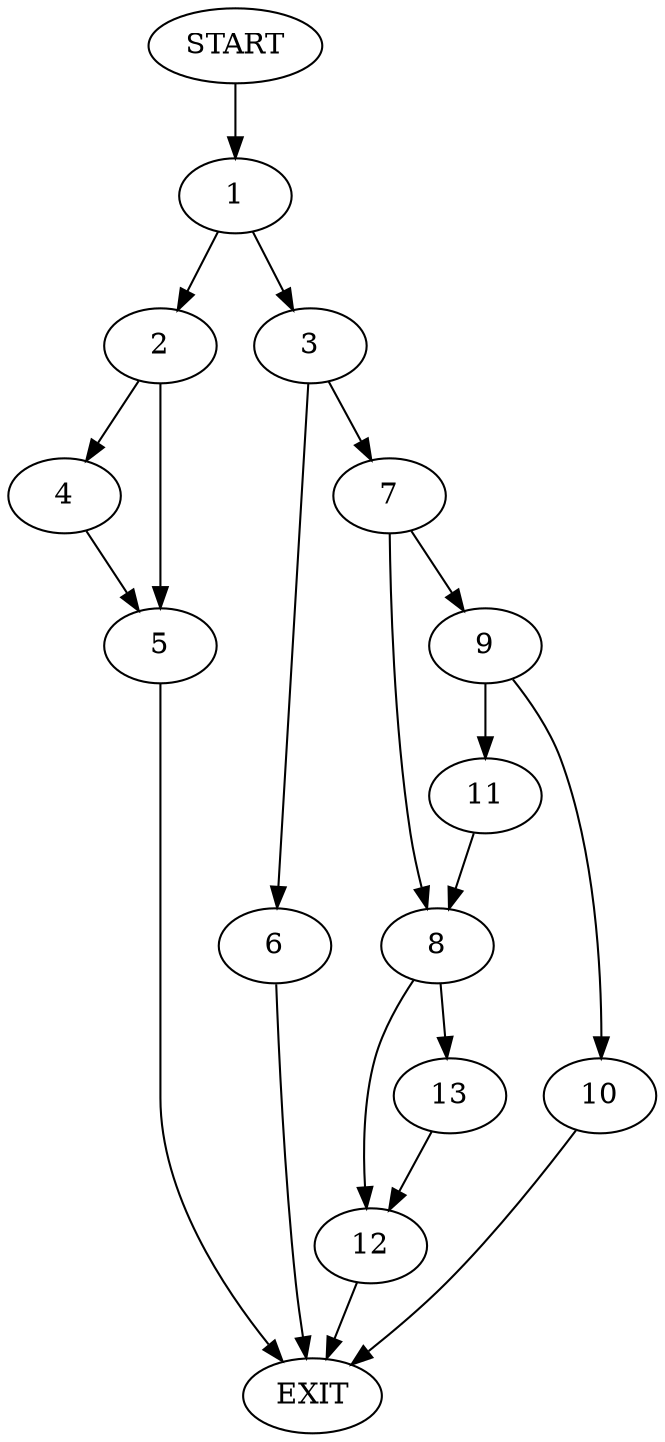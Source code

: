 digraph {
0 [label="START"]
14 [label="EXIT"]
0 -> 1
1 -> 2
1 -> 3
2 -> 4
2 -> 5
3 -> 6
3 -> 7
4 -> 5
5 -> 14
7 -> 8
7 -> 9
6 -> 14
9 -> 10
9 -> 11
8 -> 12
8 -> 13
11 -> 8
10 -> 14
12 -> 14
13 -> 12
}
